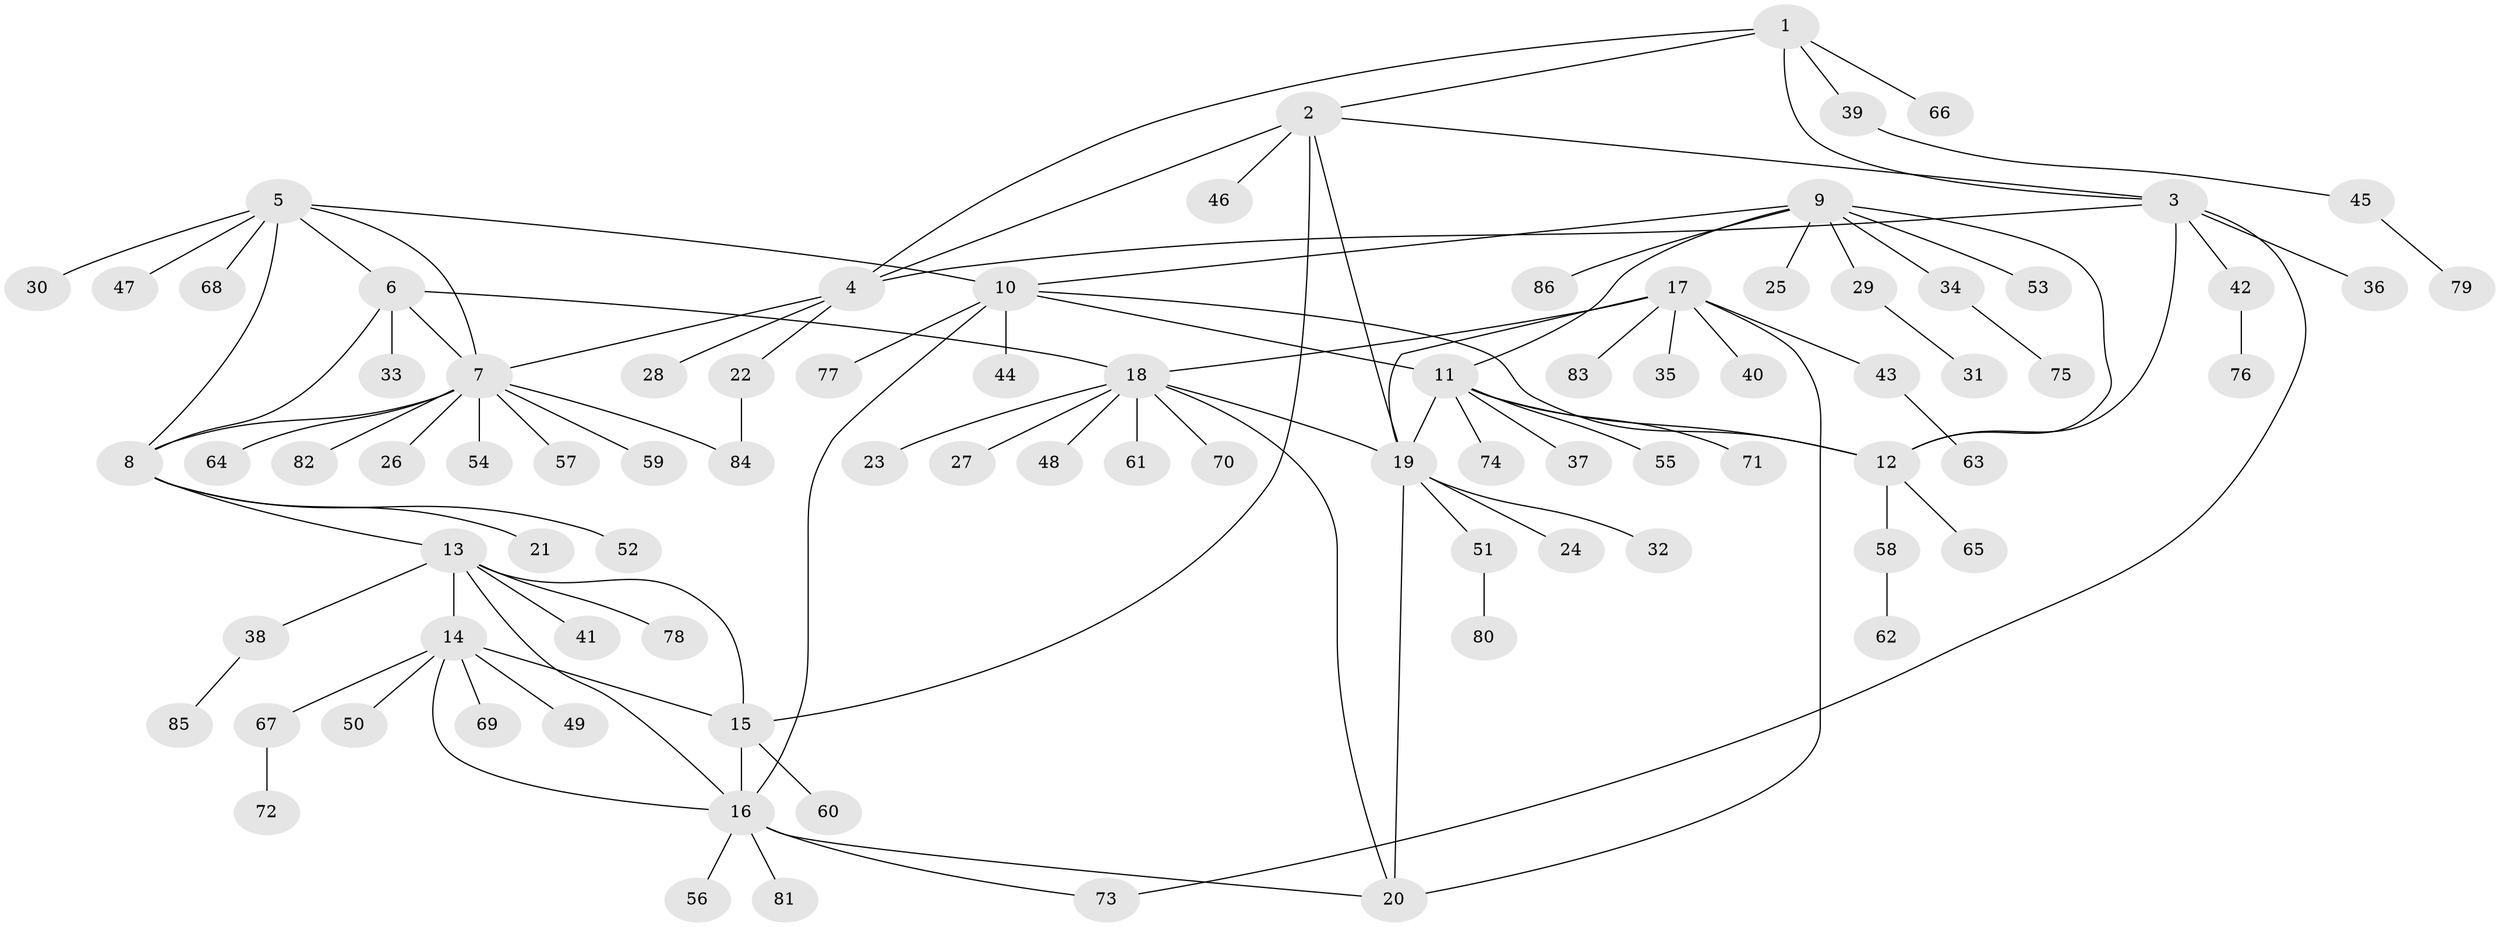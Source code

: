 // coarse degree distribution, {3: 0.015873015873015872, 9: 0.015873015873015872, 5: 0.031746031746031744, 6: 0.06349206349206349, 4: 0.031746031746031744, 10: 0.015873015873015872, 7: 0.09523809523809523, 8: 0.015873015873015872, 1: 0.6666666666666666, 2: 0.047619047619047616}
// Generated by graph-tools (version 1.1) at 2025/42/03/06/25 10:42:09]
// undirected, 86 vertices, 108 edges
graph export_dot {
graph [start="1"]
  node [color=gray90,style=filled];
  1;
  2;
  3;
  4;
  5;
  6;
  7;
  8;
  9;
  10;
  11;
  12;
  13;
  14;
  15;
  16;
  17;
  18;
  19;
  20;
  21;
  22;
  23;
  24;
  25;
  26;
  27;
  28;
  29;
  30;
  31;
  32;
  33;
  34;
  35;
  36;
  37;
  38;
  39;
  40;
  41;
  42;
  43;
  44;
  45;
  46;
  47;
  48;
  49;
  50;
  51;
  52;
  53;
  54;
  55;
  56;
  57;
  58;
  59;
  60;
  61;
  62;
  63;
  64;
  65;
  66;
  67;
  68;
  69;
  70;
  71;
  72;
  73;
  74;
  75;
  76;
  77;
  78;
  79;
  80;
  81;
  82;
  83;
  84;
  85;
  86;
  1 -- 2;
  1 -- 3;
  1 -- 4;
  1 -- 39;
  1 -- 66;
  2 -- 3;
  2 -- 4;
  2 -- 15;
  2 -- 19;
  2 -- 46;
  3 -- 4;
  3 -- 12;
  3 -- 36;
  3 -- 42;
  3 -- 73;
  4 -- 7;
  4 -- 22;
  4 -- 28;
  5 -- 6;
  5 -- 7;
  5 -- 8;
  5 -- 10;
  5 -- 30;
  5 -- 47;
  5 -- 68;
  6 -- 7;
  6 -- 8;
  6 -- 18;
  6 -- 33;
  7 -- 8;
  7 -- 26;
  7 -- 54;
  7 -- 57;
  7 -- 59;
  7 -- 64;
  7 -- 82;
  7 -- 84;
  8 -- 13;
  8 -- 21;
  8 -- 52;
  9 -- 10;
  9 -- 11;
  9 -- 12;
  9 -- 25;
  9 -- 29;
  9 -- 34;
  9 -- 53;
  9 -- 86;
  10 -- 11;
  10 -- 12;
  10 -- 16;
  10 -- 44;
  10 -- 77;
  11 -- 12;
  11 -- 19;
  11 -- 37;
  11 -- 55;
  11 -- 71;
  11 -- 74;
  12 -- 58;
  12 -- 65;
  13 -- 14;
  13 -- 15;
  13 -- 16;
  13 -- 38;
  13 -- 41;
  13 -- 78;
  14 -- 15;
  14 -- 16;
  14 -- 49;
  14 -- 50;
  14 -- 67;
  14 -- 69;
  15 -- 16;
  15 -- 60;
  16 -- 20;
  16 -- 56;
  16 -- 73;
  16 -- 81;
  17 -- 18;
  17 -- 19;
  17 -- 20;
  17 -- 35;
  17 -- 40;
  17 -- 43;
  17 -- 83;
  18 -- 19;
  18 -- 20;
  18 -- 23;
  18 -- 27;
  18 -- 48;
  18 -- 61;
  18 -- 70;
  19 -- 20;
  19 -- 24;
  19 -- 32;
  19 -- 51;
  22 -- 84;
  29 -- 31;
  34 -- 75;
  38 -- 85;
  39 -- 45;
  42 -- 76;
  43 -- 63;
  45 -- 79;
  51 -- 80;
  58 -- 62;
  67 -- 72;
}
